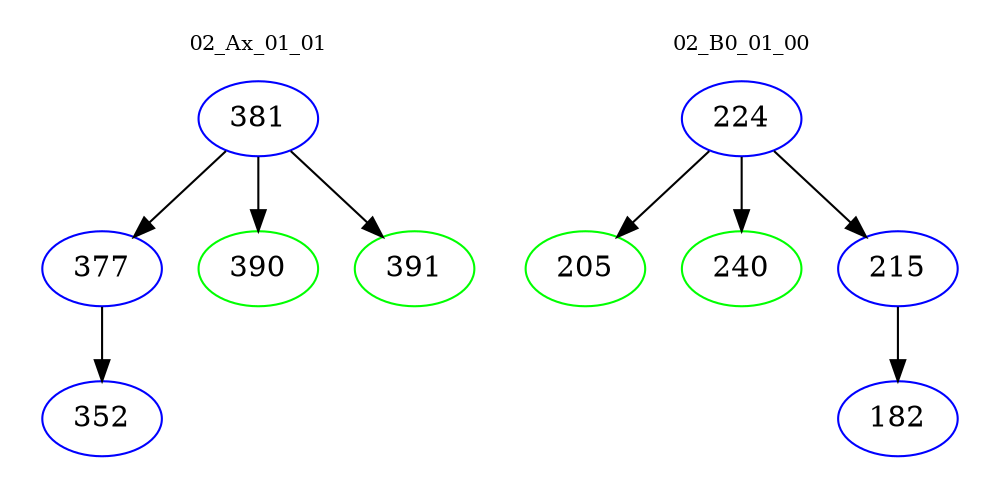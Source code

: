 digraph{
subgraph cluster_0 {
color = white
label = "02_Ax_01_01";
fontsize=10;
T0_381 [label="381", color="blue"]
T0_381 -> T0_377 [color="black"]
T0_377 [label="377", color="blue"]
T0_377 -> T0_352 [color="black"]
T0_352 [label="352", color="blue"]
T0_381 -> T0_390 [color="black"]
T0_390 [label="390", color="green"]
T0_381 -> T0_391 [color="black"]
T0_391 [label="391", color="green"]
}
subgraph cluster_1 {
color = white
label = "02_B0_01_00";
fontsize=10;
T1_224 [label="224", color="blue"]
T1_224 -> T1_205 [color="black"]
T1_205 [label="205", color="green"]
T1_224 -> T1_240 [color="black"]
T1_240 [label="240", color="green"]
T1_224 -> T1_215 [color="black"]
T1_215 [label="215", color="blue"]
T1_215 -> T1_182 [color="black"]
T1_182 [label="182", color="blue"]
}
}
